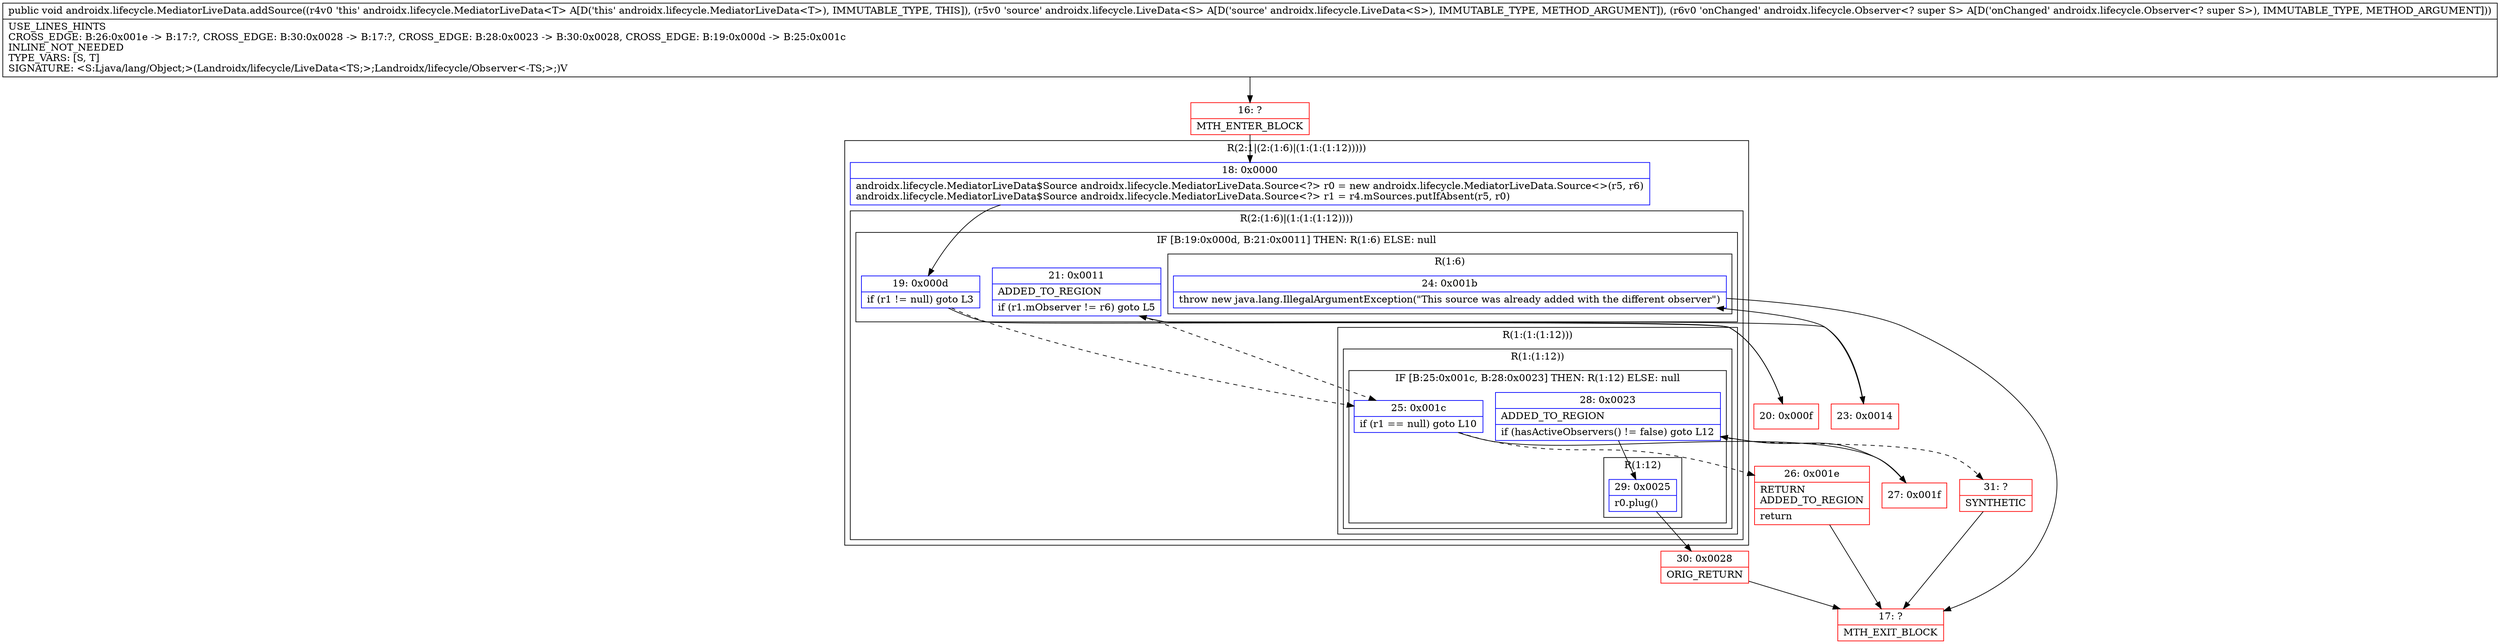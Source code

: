 digraph "CFG forandroidx.lifecycle.MediatorLiveData.addSource(Landroidx\/lifecycle\/LiveData;Landroidx\/lifecycle\/Observer;)V" {
subgraph cluster_Region_1116695518 {
label = "R(2:1|(2:(1:6)|(1:(1:(1:12)))))";
node [shape=record,color=blue];
Node_18 [shape=record,label="{18\:\ 0x0000|androidx.lifecycle.MediatorLiveData$Source androidx.lifecycle.MediatorLiveData.Source\<?\> r0 = new androidx.lifecycle.MediatorLiveData.Source\<\>(r5, r6)\landroidx.lifecycle.MediatorLiveData$Source androidx.lifecycle.MediatorLiveData.Source\<?\> r1 = r4.mSources.putIfAbsent(r5, r0)\l}"];
subgraph cluster_Region_1268258410 {
label = "R(2:(1:6)|(1:(1:(1:12))))";
node [shape=record,color=blue];
subgraph cluster_IfRegion_388458802 {
label = "IF [B:19:0x000d, B:21:0x0011] THEN: R(1:6) ELSE: null";
node [shape=record,color=blue];
Node_19 [shape=record,label="{19\:\ 0x000d|if (r1 != null) goto L3\l}"];
Node_21 [shape=record,label="{21\:\ 0x0011|ADDED_TO_REGION\l|if (r1.mObserver != r6) goto L5\l}"];
subgraph cluster_Region_641016688 {
label = "R(1:6)";
node [shape=record,color=blue];
Node_24 [shape=record,label="{24\:\ 0x001b|throw new java.lang.IllegalArgumentException(\"This source was already added with the different observer\")\l}"];
}
}
subgraph cluster_Region_1636422934 {
label = "R(1:(1:(1:12)))";
node [shape=record,color=blue];
subgraph cluster_Region_1030584908 {
label = "R(1:(1:12))";
node [shape=record,color=blue];
subgraph cluster_IfRegion_2129436198 {
label = "IF [B:25:0x001c, B:28:0x0023] THEN: R(1:12) ELSE: null";
node [shape=record,color=blue];
Node_25 [shape=record,label="{25\:\ 0x001c|if (r1 == null) goto L10\l}"];
Node_28 [shape=record,label="{28\:\ 0x0023|ADDED_TO_REGION\l|if (hasActiveObservers() != false) goto L12\l}"];
subgraph cluster_Region_834904986 {
label = "R(1:12)";
node [shape=record,color=blue];
Node_29 [shape=record,label="{29\:\ 0x0025|r0.plug()\l}"];
}
}
}
}
}
}
Node_16 [shape=record,color=red,label="{16\:\ ?|MTH_ENTER_BLOCK\l}"];
Node_20 [shape=record,color=red,label="{20\:\ 0x000f}"];
Node_23 [shape=record,color=red,label="{23\:\ 0x0014}"];
Node_17 [shape=record,color=red,label="{17\:\ ?|MTH_EXIT_BLOCK\l}"];
Node_26 [shape=record,color=red,label="{26\:\ 0x001e|RETURN\lADDED_TO_REGION\l|return\l}"];
Node_27 [shape=record,color=red,label="{27\:\ 0x001f}"];
Node_30 [shape=record,color=red,label="{30\:\ 0x0028|ORIG_RETURN\l}"];
Node_31 [shape=record,color=red,label="{31\:\ ?|SYNTHETIC\l}"];
MethodNode[shape=record,label="{public void androidx.lifecycle.MediatorLiveData.addSource((r4v0 'this' androidx.lifecycle.MediatorLiveData\<T\> A[D('this' androidx.lifecycle.MediatorLiveData\<T\>), IMMUTABLE_TYPE, THIS]), (r5v0 'source' androidx.lifecycle.LiveData\<S\> A[D('source' androidx.lifecycle.LiveData\<S\>), IMMUTABLE_TYPE, METHOD_ARGUMENT]), (r6v0 'onChanged' androidx.lifecycle.Observer\<? super S\> A[D('onChanged' androidx.lifecycle.Observer\<? super S\>), IMMUTABLE_TYPE, METHOD_ARGUMENT]))  | USE_LINES_HINTS\lCROSS_EDGE: B:26:0x001e \-\> B:17:?, CROSS_EDGE: B:30:0x0028 \-\> B:17:?, CROSS_EDGE: B:28:0x0023 \-\> B:30:0x0028, CROSS_EDGE: B:19:0x000d \-\> B:25:0x001c\lINLINE_NOT_NEEDED\lTYPE_VARS: [S, T]\lSIGNATURE: \<S:Ljava\/lang\/Object;\>(Landroidx\/lifecycle\/LiveData\<TS;\>;Landroidx\/lifecycle\/Observer\<\-TS;\>;)V\l}"];
MethodNode -> Node_16;Node_18 -> Node_19;
Node_19 -> Node_20;
Node_19 -> Node_25[style=dashed];
Node_21 -> Node_23;
Node_21 -> Node_25[style=dashed];
Node_24 -> Node_17;
Node_25 -> Node_26[style=dashed];
Node_25 -> Node_27;
Node_28 -> Node_29;
Node_28 -> Node_31[style=dashed];
Node_29 -> Node_30;
Node_16 -> Node_18;
Node_20 -> Node_21;
Node_23 -> Node_24;
Node_26 -> Node_17;
Node_27 -> Node_28;
Node_30 -> Node_17;
Node_31 -> Node_17;
}

